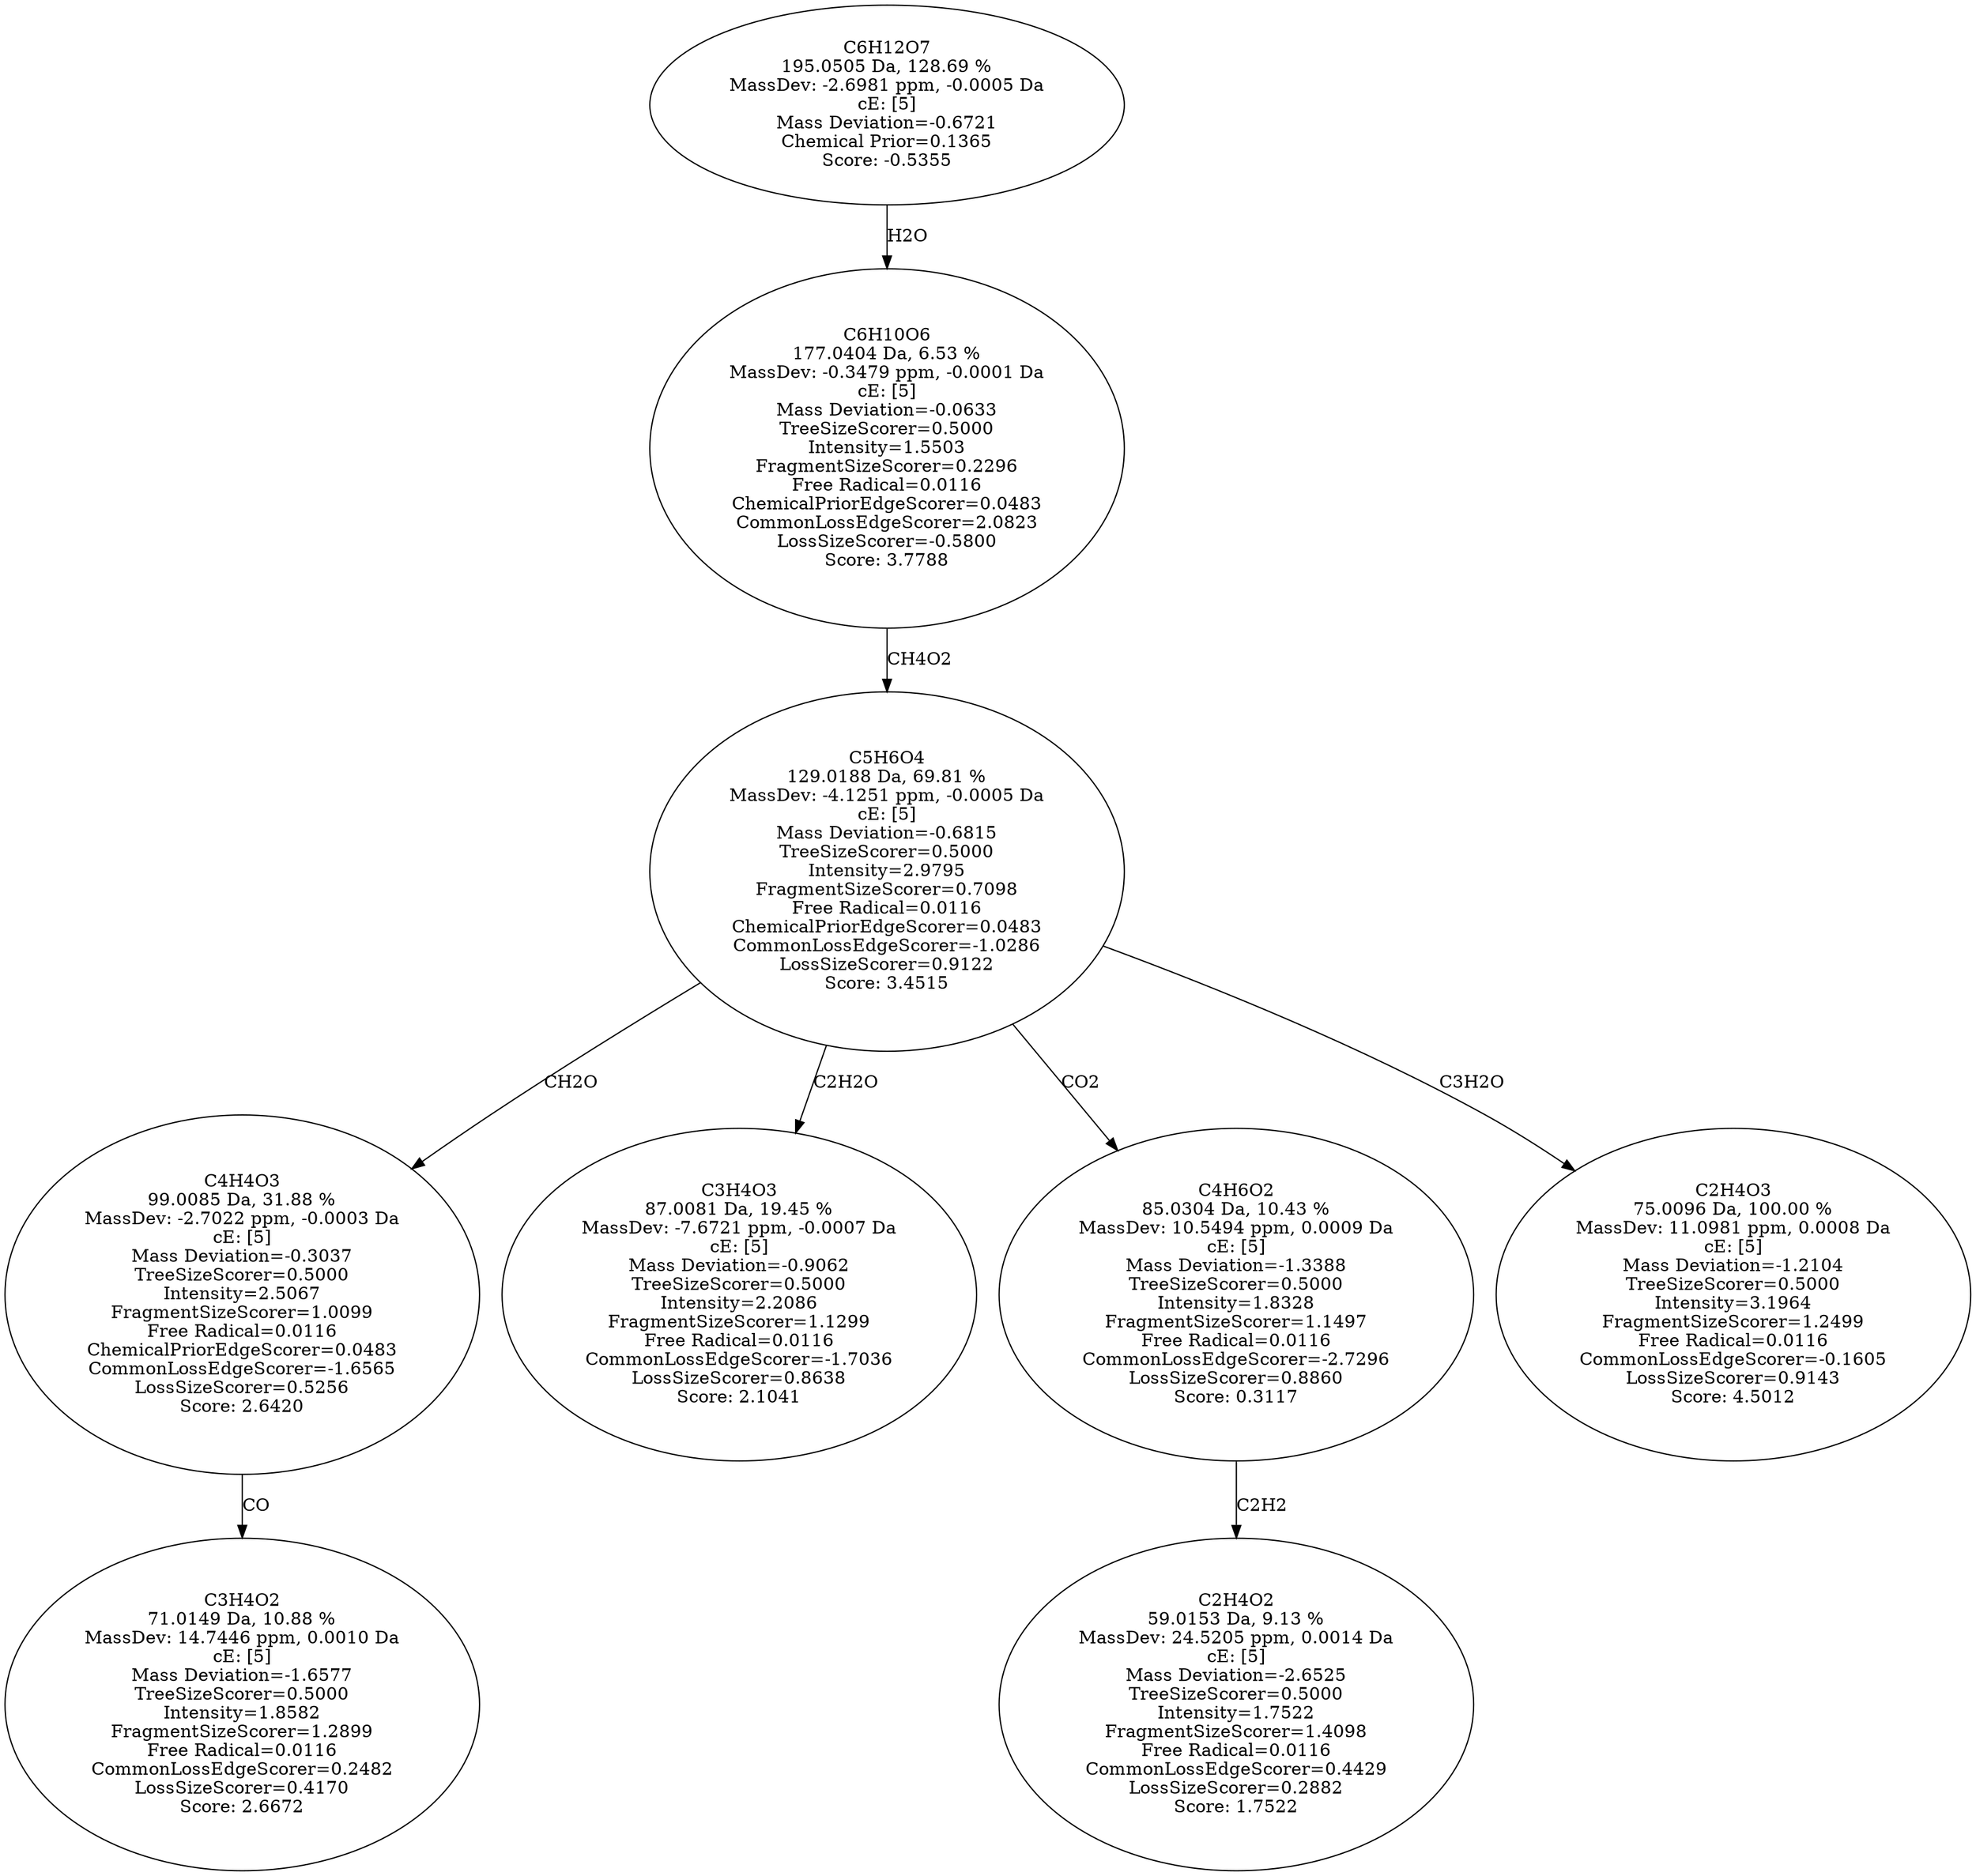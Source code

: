 strict digraph {
v1 [label="C3H4O2\n71.0149 Da, 10.88 %\nMassDev: 14.7446 ppm, 0.0010 Da\ncE: [5]\nMass Deviation=-1.6577\nTreeSizeScorer=0.5000\nIntensity=1.8582\nFragmentSizeScorer=1.2899\nFree Radical=0.0116\nCommonLossEdgeScorer=0.2482\nLossSizeScorer=0.4170\nScore: 2.6672"];
v2 [label="C4H4O3\n99.0085 Da, 31.88 %\nMassDev: -2.7022 ppm, -0.0003 Da\ncE: [5]\nMass Deviation=-0.3037\nTreeSizeScorer=0.5000\nIntensity=2.5067\nFragmentSizeScorer=1.0099\nFree Radical=0.0116\nChemicalPriorEdgeScorer=0.0483\nCommonLossEdgeScorer=-1.6565\nLossSizeScorer=0.5256\nScore: 2.6420"];
v3 [label="C3H4O3\n87.0081 Da, 19.45 %\nMassDev: -7.6721 ppm, -0.0007 Da\ncE: [5]\nMass Deviation=-0.9062\nTreeSizeScorer=0.5000\nIntensity=2.2086\nFragmentSizeScorer=1.1299\nFree Radical=0.0116\nCommonLossEdgeScorer=-1.7036\nLossSizeScorer=0.8638\nScore: 2.1041"];
v4 [label="C2H4O2\n59.0153 Da, 9.13 %\nMassDev: 24.5205 ppm, 0.0014 Da\ncE: [5]\nMass Deviation=-2.6525\nTreeSizeScorer=0.5000\nIntensity=1.7522\nFragmentSizeScorer=1.4098\nFree Radical=0.0116\nCommonLossEdgeScorer=0.4429\nLossSizeScorer=0.2882\nScore: 1.7522"];
v5 [label="C4H6O2\n85.0304 Da, 10.43 %\nMassDev: 10.5494 ppm, 0.0009 Da\ncE: [5]\nMass Deviation=-1.3388\nTreeSizeScorer=0.5000\nIntensity=1.8328\nFragmentSizeScorer=1.1497\nFree Radical=0.0116\nCommonLossEdgeScorer=-2.7296\nLossSizeScorer=0.8860\nScore: 0.3117"];
v6 [label="C2H4O3\n75.0096 Da, 100.00 %\nMassDev: 11.0981 ppm, 0.0008 Da\ncE: [5]\nMass Deviation=-1.2104\nTreeSizeScorer=0.5000\nIntensity=3.1964\nFragmentSizeScorer=1.2499\nFree Radical=0.0116\nCommonLossEdgeScorer=-0.1605\nLossSizeScorer=0.9143\nScore: 4.5012"];
v7 [label="C5H6O4\n129.0188 Da, 69.81 %\nMassDev: -4.1251 ppm, -0.0005 Da\ncE: [5]\nMass Deviation=-0.6815\nTreeSizeScorer=0.5000\nIntensity=2.9795\nFragmentSizeScorer=0.7098\nFree Radical=0.0116\nChemicalPriorEdgeScorer=0.0483\nCommonLossEdgeScorer=-1.0286\nLossSizeScorer=0.9122\nScore: 3.4515"];
v8 [label="C6H10O6\n177.0404 Da, 6.53 %\nMassDev: -0.3479 ppm, -0.0001 Da\ncE: [5]\nMass Deviation=-0.0633\nTreeSizeScorer=0.5000\nIntensity=1.5503\nFragmentSizeScorer=0.2296\nFree Radical=0.0116\nChemicalPriorEdgeScorer=0.0483\nCommonLossEdgeScorer=2.0823\nLossSizeScorer=-0.5800\nScore: 3.7788"];
v9 [label="C6H12O7\n195.0505 Da, 128.69 %\nMassDev: -2.6981 ppm, -0.0005 Da\ncE: [5]\nMass Deviation=-0.6721\nChemical Prior=0.1365\nScore: -0.5355"];
v2 -> v1 [label="CO"];
v7 -> v2 [label="CH2O"];
v7 -> v3 [label="C2H2O"];
v5 -> v4 [label="C2H2"];
v7 -> v5 [label="CO2"];
v7 -> v6 [label="C3H2O"];
v8 -> v7 [label="CH4O2"];
v9 -> v8 [label="H2O"];
}